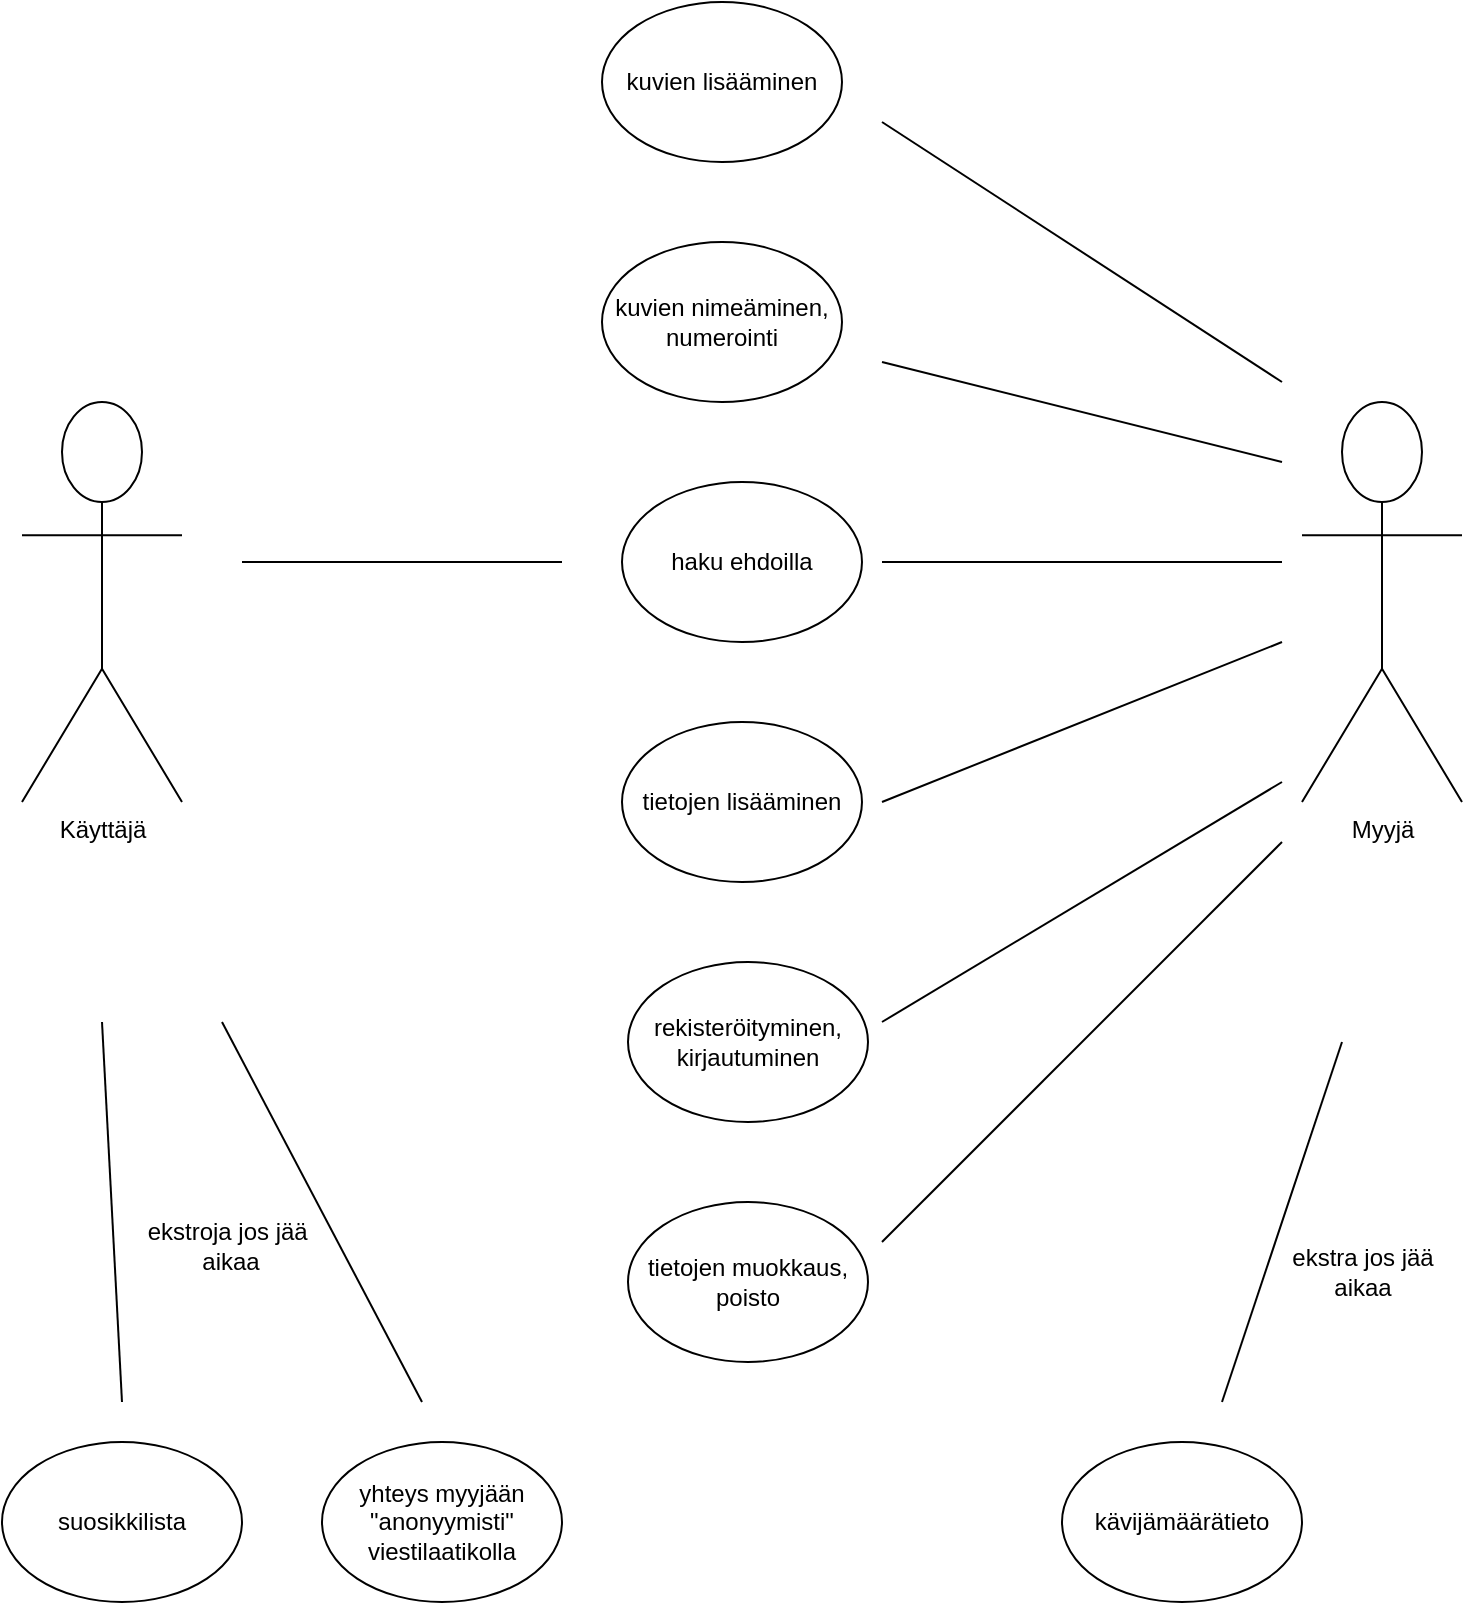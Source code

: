<mxfile version="12.4.3" type="device" pages="1"><diagram id="Dd5d0jFUol8B9QbdZcuY" name="Page-1"><mxGraphModel dx="1182" dy="715" grid="1" gridSize="10" guides="1" tooltips="1" connect="1" arrows="1" fold="1" page="1" pageScale="1" pageWidth="827" pageHeight="1169" math="0" shadow="0"><root><mxCell id="0"/><mxCell id="1" parent="0"/><mxCell id="bOfJsU8cCBzwvpStB7pc-1" value="Käyttäjä" style="shape=umlActor;verticalLabelPosition=bottom;labelBackgroundColor=#ffffff;verticalAlign=top;html=1;outlineConnect=0;" vertex="1" parent="1"><mxGeometry x="50" y="240" width="80" height="200" as="geometry"/></mxCell><mxCell id="bOfJsU8cCBzwvpStB7pc-2" value="Myyjä" style="shape=umlActor;verticalLabelPosition=bottom;labelBackgroundColor=#ffffff;verticalAlign=top;html=1;outlineConnect=0;" vertex="1" parent="1"><mxGeometry x="690" y="240" width="80" height="200" as="geometry"/></mxCell><mxCell id="bOfJsU8cCBzwvpStB7pc-3" value="kuvien lisääminen" style="ellipse;whiteSpace=wrap;html=1;" vertex="1" parent="1"><mxGeometry x="340" y="40" width="120" height="80" as="geometry"/></mxCell><mxCell id="bOfJsU8cCBzwvpStB7pc-4" value="kuvien nimeäminen,&lt;br&gt;numerointi&lt;br&gt;" style="ellipse;whiteSpace=wrap;html=1;" vertex="1" parent="1"><mxGeometry x="340" y="160" width="120" height="80" as="geometry"/></mxCell><mxCell id="bOfJsU8cCBzwvpStB7pc-5" value="haku ehdoilla" style="ellipse;whiteSpace=wrap;html=1;" vertex="1" parent="1"><mxGeometry x="350" y="280" width="120" height="80" as="geometry"/></mxCell><mxCell id="bOfJsU8cCBzwvpStB7pc-6" value="tietojen lisääminen" style="ellipse;whiteSpace=wrap;html=1;" vertex="1" parent="1"><mxGeometry x="350" y="400" width="120" height="80" as="geometry"/></mxCell><mxCell id="bOfJsU8cCBzwvpStB7pc-7" value="rekisteröityminen,&lt;br&gt;kirjautuminen" style="ellipse;whiteSpace=wrap;html=1;" vertex="1" parent="1"><mxGeometry x="353" y="520" width="120" height="80" as="geometry"/></mxCell><mxCell id="bOfJsU8cCBzwvpStB7pc-8" value="tietojen muokkaus,&lt;br&gt;poisto" style="ellipse;whiteSpace=wrap;html=1;" vertex="1" parent="1"><mxGeometry x="353" y="640" width="120" height="80" as="geometry"/></mxCell><mxCell id="bOfJsU8cCBzwvpStB7pc-9" value="suosikkilista" style="ellipse;whiteSpace=wrap;html=1;" vertex="1" parent="1"><mxGeometry x="40" y="760" width="120" height="80" as="geometry"/></mxCell><mxCell id="bOfJsU8cCBzwvpStB7pc-10" value="yhteys myyjään&lt;br&gt;&quot;anonyymisti&quot;&lt;br&gt;viestilaatikolla" style="ellipse;whiteSpace=wrap;html=1;" vertex="1" parent="1"><mxGeometry x="200" y="760" width="120" height="80" as="geometry"/></mxCell><mxCell id="bOfJsU8cCBzwvpStB7pc-11" value="kävijämäärätieto" style="ellipse;whiteSpace=wrap;html=1;" vertex="1" parent="1"><mxGeometry x="570" y="760" width="120" height="80" as="geometry"/></mxCell><mxCell id="bOfJsU8cCBzwvpStB7pc-15" value="" style="endArrow=none;html=1;" edge="1" parent="1"><mxGeometry width="50" height="50" relative="1" as="geometry"><mxPoint x="680" y="230" as="sourcePoint"/><mxPoint x="480" y="100" as="targetPoint"/></mxGeometry></mxCell><mxCell id="bOfJsU8cCBzwvpStB7pc-16" value="" style="endArrow=none;html=1;" edge="1" parent="1"><mxGeometry width="50" height="50" relative="1" as="geometry"><mxPoint x="680" y="270" as="sourcePoint"/><mxPoint x="480" y="220" as="targetPoint"/></mxGeometry></mxCell><mxCell id="bOfJsU8cCBzwvpStB7pc-17" value="" style="endArrow=none;html=1;" edge="1" parent="1"><mxGeometry width="50" height="50" relative="1" as="geometry"><mxPoint x="160" y="320" as="sourcePoint"/><mxPoint x="320" y="320" as="targetPoint"/></mxGeometry></mxCell><mxCell id="bOfJsU8cCBzwvpStB7pc-18" value="" style="endArrow=none;html=1;" edge="1" parent="1"><mxGeometry width="50" height="50" relative="1" as="geometry"><mxPoint x="480" y="440" as="sourcePoint"/><mxPoint x="680" y="360" as="targetPoint"/></mxGeometry></mxCell><mxCell id="bOfJsU8cCBzwvpStB7pc-19" value="" style="endArrow=none;html=1;" edge="1" parent="1"><mxGeometry width="50" height="50" relative="1" as="geometry"><mxPoint x="480" y="550" as="sourcePoint"/><mxPoint x="680" y="430" as="targetPoint"/></mxGeometry></mxCell><mxCell id="bOfJsU8cCBzwvpStB7pc-20" value="" style="endArrow=none;html=1;" edge="1" parent="1"><mxGeometry width="50" height="50" relative="1" as="geometry"><mxPoint x="480" y="660" as="sourcePoint"/><mxPoint x="680" y="460" as="targetPoint"/></mxGeometry></mxCell><mxCell id="bOfJsU8cCBzwvpStB7pc-21" value="" style="endArrow=none;html=1;" edge="1" parent="1"><mxGeometry width="50" height="50" relative="1" as="geometry"><mxPoint x="100" y="740" as="sourcePoint"/><mxPoint x="90" y="550" as="targetPoint"/></mxGeometry></mxCell><mxCell id="bOfJsU8cCBzwvpStB7pc-22" value="" style="endArrow=none;html=1;" edge="1" parent="1"><mxGeometry width="50" height="50" relative="1" as="geometry"><mxPoint x="250" y="740" as="sourcePoint"/><mxPoint x="150" y="550" as="targetPoint"/></mxGeometry></mxCell><mxCell id="bOfJsU8cCBzwvpStB7pc-23" value="" style="endArrow=none;html=1;" edge="1" parent="1"><mxGeometry width="50" height="50" relative="1" as="geometry"><mxPoint x="650" y="740" as="sourcePoint"/><mxPoint x="710" y="560" as="targetPoint"/></mxGeometry></mxCell><mxCell id="bOfJsU8cCBzwvpStB7pc-24" value="ekstroja jos jää&amp;nbsp;&lt;br&gt;aikaa" style="text;html=1;align=center;verticalAlign=middle;resizable=0;points=[];;autosize=1;" vertex="1" parent="1"><mxGeometry x="104" y="647" width="100" height="30" as="geometry"/></mxCell><mxCell id="bOfJsU8cCBzwvpStB7pc-25" value="ekstra jos jää&lt;br&gt;aikaa" style="text;html=1;align=center;verticalAlign=middle;resizable=0;points=[];;autosize=1;" vertex="1" parent="1"><mxGeometry x="675" y="660" width="90" height="30" as="geometry"/></mxCell><mxCell id="bOfJsU8cCBzwvpStB7pc-26" value="" style="endArrow=none;html=1;" edge="1" parent="1"><mxGeometry width="50" height="50" relative="1" as="geometry"><mxPoint x="480" y="320" as="sourcePoint"/><mxPoint x="680" y="320" as="targetPoint"/></mxGeometry></mxCell></root></mxGraphModel></diagram></mxfile>